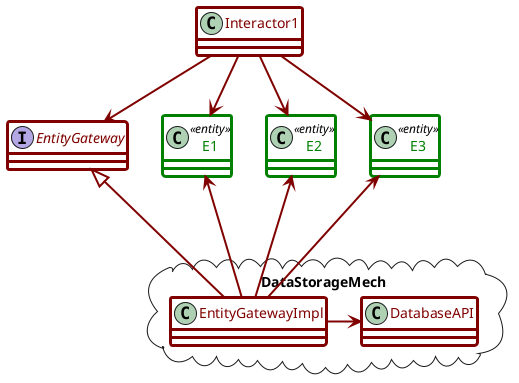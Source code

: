 @startuml

skinparam linetype polyline
skinparam shadowing false

skinparam class {
  BackgroundColor White
  BorderThickness 3
  ArrowThickness 2
  ArrowColor Maroon
  BorderColor Maroon
  FontColor Maroon
  BorderColor<<boundary>> DarkTurquoise
  FontColor<<boundary>> DarkTurquoise
  BorderColor<<entity>> Green
  FontColor<<entity>> Green
}

together {
interface EntityGateway
}

together {
class Interactor1
}

together {
class E1 <<entity>>
class E2 <<entity>>
class E3 <<entity>>
}

package DataStorageMech <<Cloud>> {
    class EntityGatewayImpl
    class DatabaseAPI
}


Interactor1 --> E1
Interactor1 --> E2
Interactor1 --> E3
Interactor1 --> EntityGateway
EntityGateway <|-EntityGatewayImpl
EntityGatewayImpl -> DatabaseAPI
E1 <--- EntityGatewayImpl
E2 <--- EntityGatewayImpl
E3 <--- EntityGatewayImpl

E1 -[hidden]> E2
E2 -[hidden]> E3

@enduml
